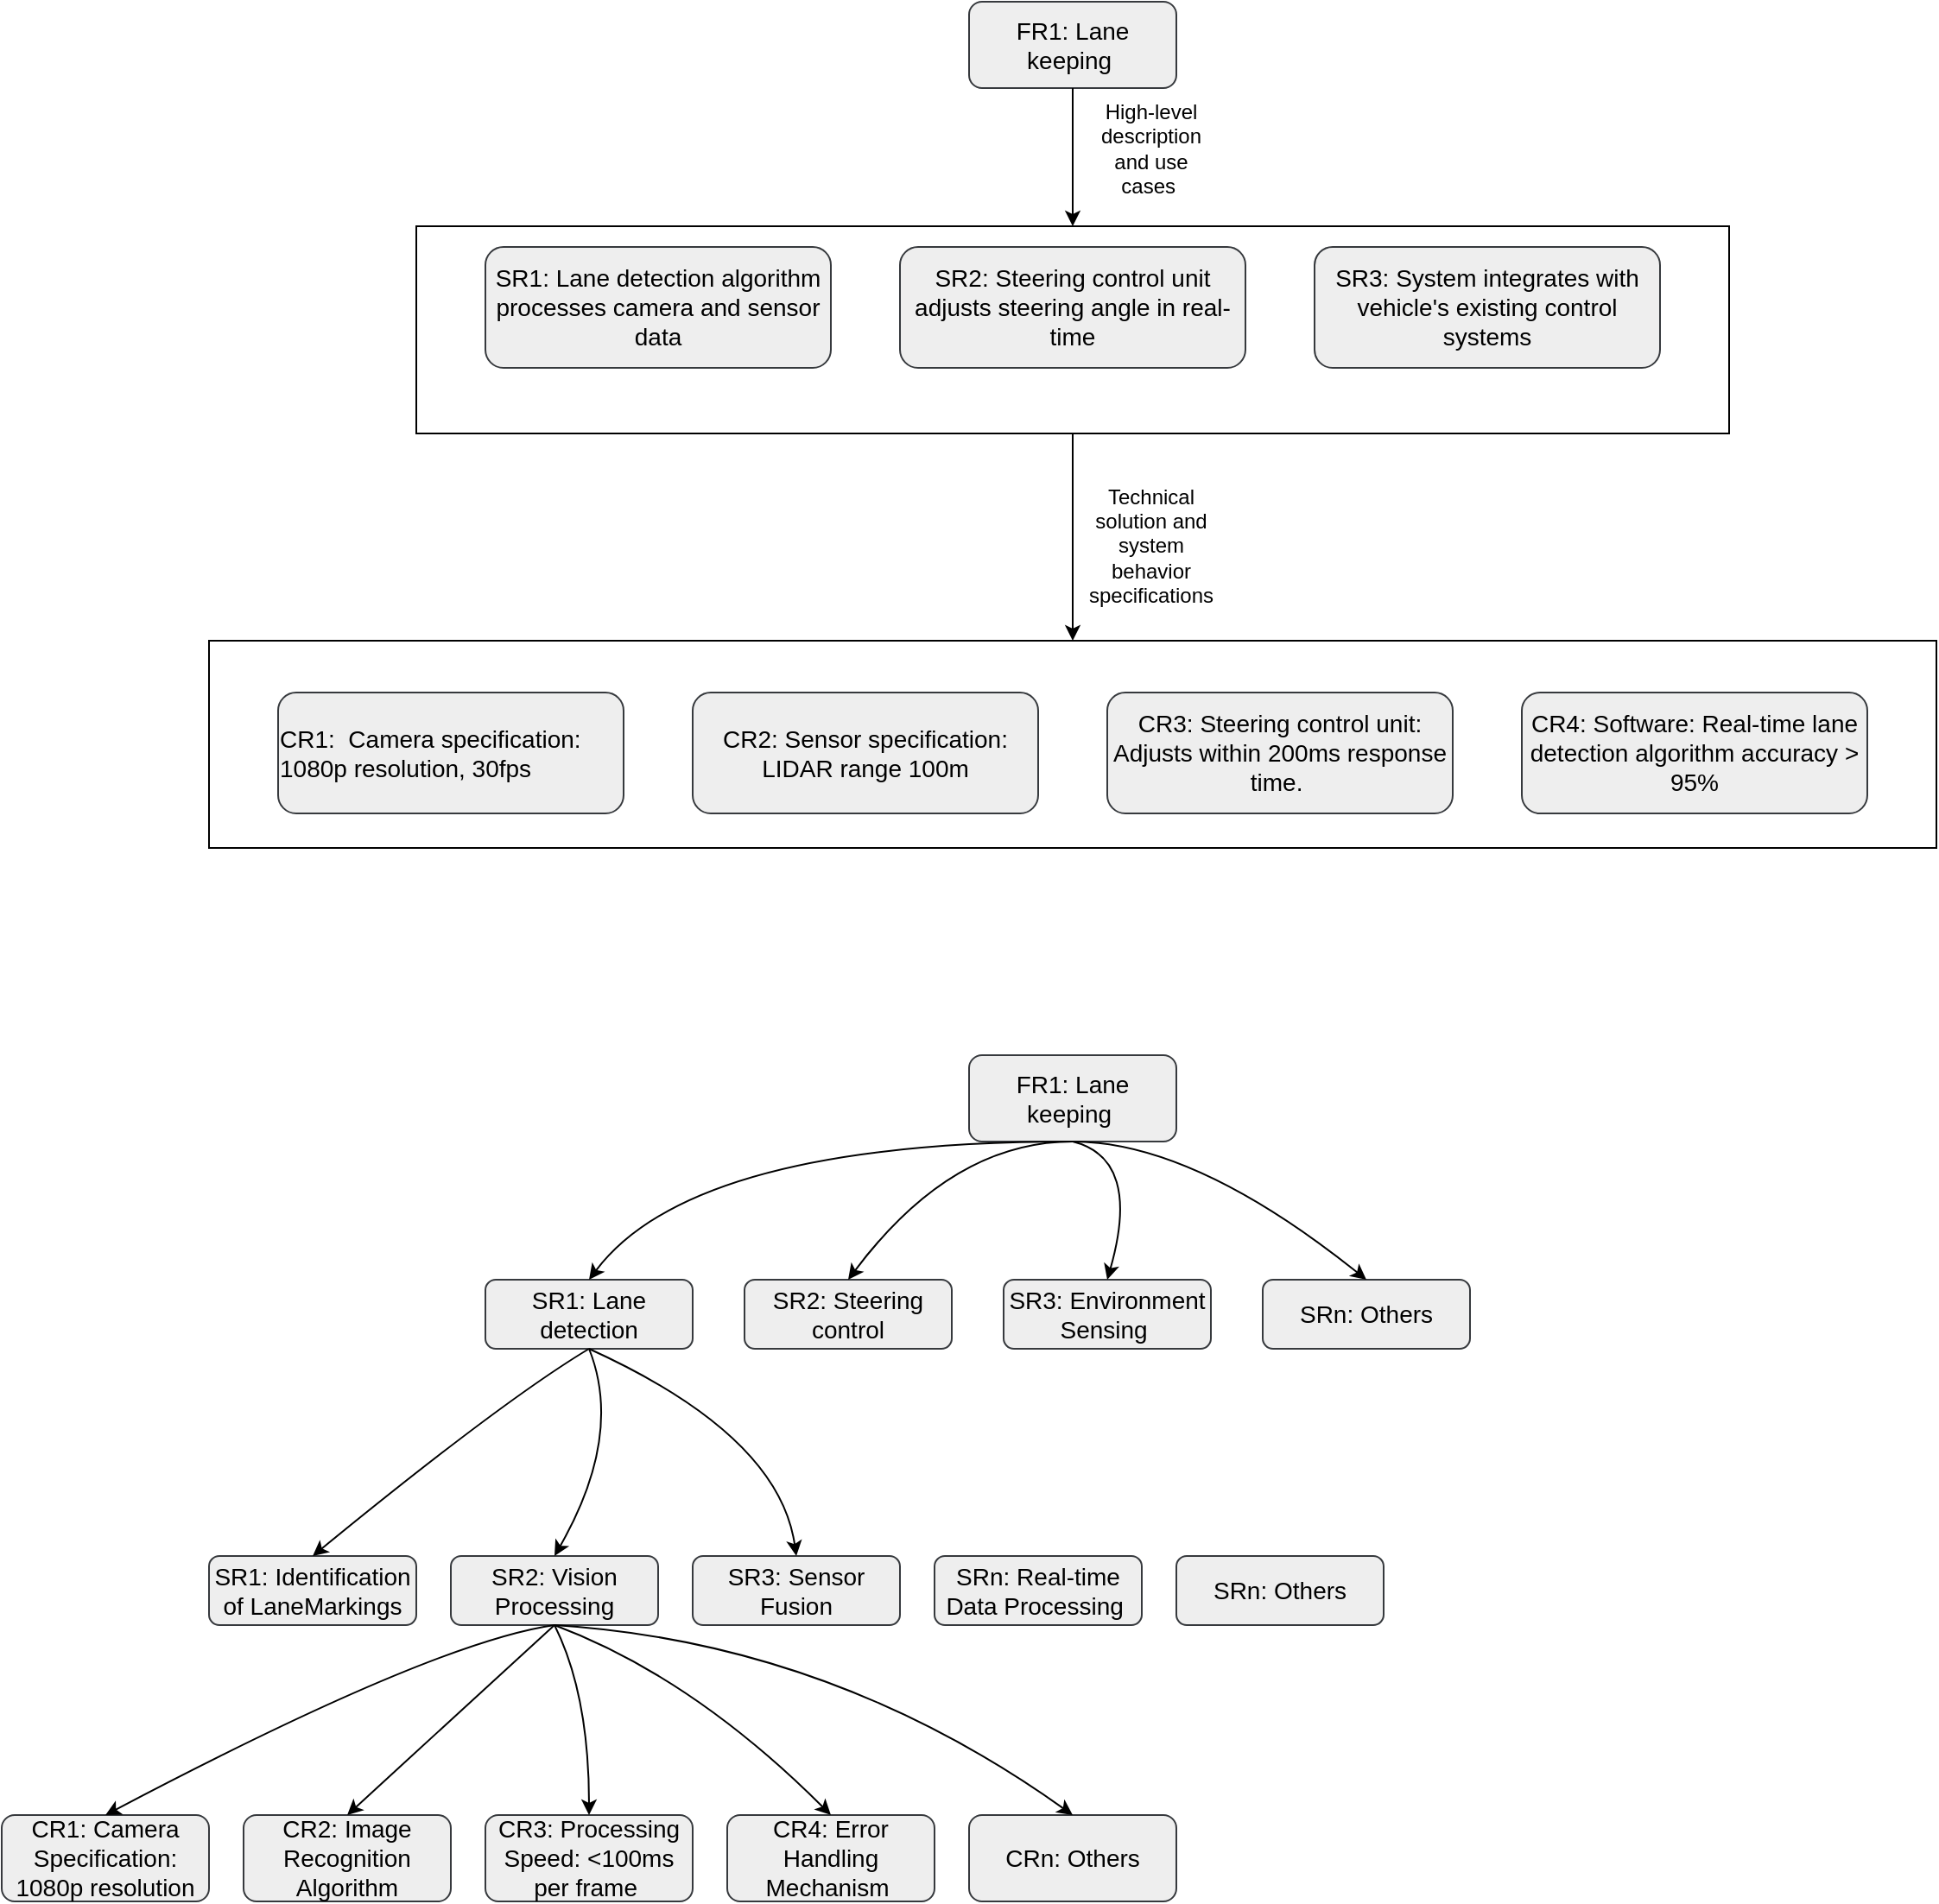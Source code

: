 <mxfile version="24.4.8" type="github" pages="2">
  <diagram name="Page-1" id="bfJ2R7E-ke-Gwd9Lfkkl">
    <mxGraphModel dx="1752" dy="1569" grid="1" gridSize="10" guides="1" tooltips="1" connect="1" arrows="1" fold="1" page="0" pageScale="1" pageWidth="827" pageHeight="1169" math="0" shadow="0">
      <root>
        <mxCell id="0" />
        <mxCell id="1" parent="0" />
        <mxCell id="bE0QqQJ0XxenEmShxyn3-3" value="&lt;font style=&quot;font-size: 14px;&quot; face=&quot;Helvetica&quot;&gt;FR1: Lane keeping&amp;nbsp;&lt;/font&gt;" style="rounded=1;whiteSpace=wrap;html=1;fillColor=#eeeeee;strokeColor=#36393d;" parent="1" vertex="1">
          <mxGeometry x="360" y="-650" width="120" height="50" as="geometry" />
        </mxCell>
        <mxCell id="bE0QqQJ0XxenEmShxyn3-4" value="&lt;font style=&quot;font-size: 14px;&quot; face=&quot;Helvetica&quot;&gt;SR2:&amp;nbsp;&lt;span style=&quot;text-align: start;&quot;&gt;Steering control unit adjusts steering angle in real-time&lt;/span&gt;&lt;/font&gt;" style="rounded=1;whiteSpace=wrap;html=1;fillColor=#eeeeee;strokeColor=#36393d;" parent="1" vertex="1">
          <mxGeometry x="320" y="-508" width="200" height="70" as="geometry" />
        </mxCell>
        <mxCell id="bE0QqQJ0XxenEmShxyn3-5" value="&lt;span style=&quot;text-align: start;&quot;&gt;&lt;font style=&quot;font-size: 14px;&quot; face=&quot;Helvetica&quot;&gt;SR3: System integrates with vehicle&#39;s existing control systems&lt;/font&gt;&lt;/span&gt;" style="rounded=1;whiteSpace=wrap;html=1;fillColor=#eeeeee;strokeColor=#36393d;" parent="1" vertex="1">
          <mxGeometry x="560" y="-508" width="200" height="70" as="geometry" />
        </mxCell>
        <mxCell id="bE0QqQJ0XxenEmShxyn3-6" value="&lt;font style=&quot;font-size: 14px;&quot; face=&quot;Helvetica&quot;&gt;SR1:&amp;nbsp;&lt;span style=&quot;text-align: start;&quot;&gt;Lane detection algorithm processes camera and sensor &amp;nbsp;data&amp;nbsp;&lt;/span&gt;&lt;/font&gt;" style="rounded=1;whiteSpace=wrap;html=1;fillColor=#eeeeee;strokeColor=#36393d;" parent="1" vertex="1">
          <mxGeometry x="80" y="-508" width="200" height="70" as="geometry" />
        </mxCell>
        <mxCell id="bE0QqQJ0XxenEmShxyn3-11" value="" style="curved=1;endArrow=classic;html=1;rounded=0;exitX=0.5;exitY=1;exitDx=0;exitDy=0;entryX=0.5;entryY=0;entryDx=0;entryDy=0;" parent="1" source="bE0QqQJ0XxenEmShxyn3-3" target="8BdYeJdRvbSlGnDibgxU-1" edge="1">
          <mxGeometry width="50" height="50" relative="1" as="geometry">
            <mxPoint x="390" y="-660" as="sourcePoint" />
            <mxPoint x="400" y="-590" as="targetPoint" />
            <Array as="points" />
          </mxGeometry>
        </mxCell>
        <mxCell id="8BdYeJdRvbSlGnDibgxU-12" value="" style="edgeStyle=orthogonalEdgeStyle;rounded=0;orthogonalLoop=1;jettySize=auto;html=1;" edge="1" parent="1" source="8BdYeJdRvbSlGnDibgxU-1" target="8BdYeJdRvbSlGnDibgxU-11">
          <mxGeometry relative="1" as="geometry" />
        </mxCell>
        <mxCell id="8BdYeJdRvbSlGnDibgxU-1" value="" style="rounded=0;whiteSpace=wrap;html=1;fillColor=none;" vertex="1" parent="1">
          <mxGeometry x="40" y="-520" width="760" height="120" as="geometry" />
        </mxCell>
        <mxCell id="8BdYeJdRvbSlGnDibgxU-4" value="&lt;span style=&quot;text-align: start; white-space: normal;&quot;&gt;&lt;font style=&quot;font-size: 12px;&quot;&gt;High-level description and use cases&amp;nbsp;&lt;/font&gt;&lt;/span&gt;" style="text;html=1;align=center;verticalAlign=middle;resizable=0;points=[];autosize=1;strokeColor=none;fillColor=none;" vertex="1" parent="1">
          <mxGeometry x="355" y="-580" width="220" height="30" as="geometry" />
        </mxCell>
        <mxCell id="8BdYeJdRvbSlGnDibgxU-8" value="&lt;font style=&quot;font-size: 14px;&quot; face=&quot;Helvetica&quot;&gt;&lt;font&gt;CR2:&amp;nbsp;&lt;/font&gt;&lt;span style=&quot;text-align: start;&quot;&gt;Sensor specification: LIDAR range 100m&lt;/span&gt;&lt;/font&gt;" style="rounded=1;whiteSpace=wrap;html=1;fillColor=#eeeeee;strokeColor=#36393d;" vertex="1" parent="1">
          <mxGeometry x="200" y="-250" width="200" height="70" as="geometry" />
        </mxCell>
        <mxCell id="8BdYeJdRvbSlGnDibgxU-9" value="&lt;font style=&quot;font-size: 14px;&quot; face=&quot;Helvetica&quot;&gt;&lt;span style=&quot;text-align: start;&quot;&gt;&lt;font&gt;CR3:&amp;nbsp;&lt;/font&gt;&lt;/span&gt;&lt;span style=&quot;text-align: start;&quot;&gt;Steering control unit: Adjusts within 200ms response time.&lt;/span&gt;&lt;span style=&quot;text-align: start;&quot;&gt;&lt;font&gt;&amp;nbsp;&lt;/font&gt;&lt;/span&gt;&lt;/font&gt;" style="rounded=1;whiteSpace=wrap;html=1;fillColor=#eeeeee;strokeColor=#36393d;" vertex="1" parent="1">
          <mxGeometry x="440" y="-250" width="200" height="70" as="geometry" />
        </mxCell>
        <mxCell id="8BdYeJdRvbSlGnDibgxU-10" value="&lt;div style=&quot;text-align: start;&quot;&gt;&lt;font style=&quot;font-size: 14px;&quot; face=&quot;Helvetica&quot;&gt;CR1: &amp;nbsp;Camera specification: 1080p resolution, 30fps&lt;/font&gt;&lt;/div&gt;" style="rounded=1;whiteSpace=wrap;html=1;fillColor=#eeeeee;strokeColor=#36393d;" vertex="1" parent="1">
          <mxGeometry x="-40" y="-250" width="200" height="70" as="geometry" />
        </mxCell>
        <mxCell id="8BdYeJdRvbSlGnDibgxU-11" value="" style="rounded=0;whiteSpace=wrap;html=1;fillColor=none;" vertex="1" parent="1">
          <mxGeometry x="-80" y="-280" width="1000" height="120" as="geometry" />
        </mxCell>
        <mxCell id="8BdYeJdRvbSlGnDibgxU-13" value="&lt;span style=&quot;text-align: start;&quot;&gt;&lt;font style=&quot;font-size: 14px;&quot; face=&quot;Helvetica&quot;&gt;CR4: Software: Real-time lane detection algorithm accuracy &amp;gt; 95%&lt;/font&gt;&lt;/span&gt;" style="rounded=1;whiteSpace=wrap;html=1;fillColor=#eeeeee;strokeColor=#36393d;" vertex="1" parent="1">
          <mxGeometry x="680" y="-250" width="200" height="70" as="geometry" />
        </mxCell>
        <mxCell id="8BdYeJdRvbSlGnDibgxU-14" value="&lt;span style=&quot;text-align: start; white-space: normal;&quot;&gt;&lt;font style=&quot;font-size: 12px;&quot; face=&quot;Helvetica&quot;&gt;Technical solution and system behavior specifications&lt;/font&gt;&lt;/span&gt;" style="text;html=1;align=center;verticalAlign=middle;resizable=0;points=[];autosize=1;strokeColor=none;fillColor=none;" vertex="1" parent="1">
          <mxGeometry x="310" y="-350" width="310" height="30" as="geometry" />
        </mxCell>
        <mxCell id="vDmQn4tInLejLzpt7jRN-1" value="&lt;font style=&quot;font-size: 14px;&quot; face=&quot;Helvetica&quot;&gt;FR1: Lane keeping&amp;nbsp;&lt;/font&gt;" style="rounded=1;whiteSpace=wrap;html=1;fillColor=#eeeeee;strokeColor=#36393d;" vertex="1" parent="1">
          <mxGeometry x="360" y="-40" width="120" height="50" as="geometry" />
        </mxCell>
        <mxCell id="vDmQn4tInLejLzpt7jRN-2" value="&lt;font style=&quot;font-size: 14px;&quot; face=&quot;Helvetica&quot;&gt;SR2:&amp;nbsp;&lt;span style=&quot;text-align: start;&quot;&gt;Steering control&lt;/span&gt;&lt;/font&gt;" style="rounded=1;whiteSpace=wrap;html=1;fillColor=#eeeeee;strokeColor=#36393d;" vertex="1" parent="1">
          <mxGeometry x="230" y="90" width="120" height="40" as="geometry" />
        </mxCell>
        <mxCell id="vDmQn4tInLejLzpt7jRN-3" value="&lt;font style=&quot;font-size: 14px;&quot; face=&quot;Helvetica&quot;&gt;&lt;span style=&quot;text-align: start;&quot;&gt;SR3:&amp;nbsp;&lt;/span&gt;&lt;span style=&quot;text-align: start;&quot;&gt;Environment Sensing&lt;/span&gt;&lt;span style=&quot;text-align: start;&quot;&gt;&amp;nbsp;&lt;/span&gt;&lt;/font&gt;" style="rounded=1;whiteSpace=wrap;html=1;fillColor=#eeeeee;strokeColor=#36393d;" vertex="1" parent="1">
          <mxGeometry x="380" y="90" width="120" height="40" as="geometry" />
        </mxCell>
        <mxCell id="vDmQn4tInLejLzpt7jRN-4" value="&lt;font style=&quot;font-size: 14px;&quot; face=&quot;Helvetica&quot;&gt;SR1:&amp;nbsp;&lt;span style=&quot;text-align: start;&quot;&gt;Lane detection&lt;/span&gt;&lt;/font&gt;" style="rounded=1;whiteSpace=wrap;html=1;fillColor=#eeeeee;strokeColor=#36393d;" vertex="1" parent="1">
          <mxGeometry x="80" y="90" width="120" height="40" as="geometry" />
        </mxCell>
        <mxCell id="vDmQn4tInLejLzpt7jRN-5" value="" style="curved=1;endArrow=classic;html=1;rounded=0;entryX=0.5;entryY=0;entryDx=0;entryDy=0;exitX=0.5;exitY=1;exitDx=0;exitDy=0;" edge="1" parent="1" target="vDmQn4tInLejLzpt7jRN-4" source="vDmQn4tInLejLzpt7jRN-1">
          <mxGeometry width="50" height="50" relative="1" as="geometry">
            <mxPoint x="430" as="sourcePoint" />
            <mxPoint x="210" y="10" as="targetPoint" />
            <Array as="points">
              <mxPoint x="200" y="10" />
            </Array>
          </mxGeometry>
        </mxCell>
        <mxCell id="vDmQn4tInLejLzpt7jRN-6" value="" style="curved=1;endArrow=classic;html=1;rounded=0;exitX=0.5;exitY=1;exitDx=0;exitDy=0;entryX=0.5;entryY=0;entryDx=0;entryDy=0;" edge="1" parent="1" source="vDmQn4tInLejLzpt7jRN-1" target="vDmQn4tInLejLzpt7jRN-3">
          <mxGeometry width="50" height="50" relative="1" as="geometry">
            <mxPoint x="560" y="10" as="sourcePoint" />
            <mxPoint x="510" y="60" as="targetPoint" />
            <Array as="points">
              <mxPoint x="460" y="20" />
            </Array>
          </mxGeometry>
        </mxCell>
        <mxCell id="vDmQn4tInLejLzpt7jRN-7" value="" style="curved=1;endArrow=classic;html=1;rounded=0;exitX=0.5;exitY=1;exitDx=0;exitDy=0;entryX=0.5;entryY=0;entryDx=0;entryDy=0;" edge="1" parent="1" source="vDmQn4tInLejLzpt7jRN-1" target="vDmQn4tInLejLzpt7jRN-2">
          <mxGeometry width="50" height="50" relative="1" as="geometry">
            <mxPoint x="350" y="-20" as="sourcePoint" />
            <mxPoint x="360" y="50" as="targetPoint" />
            <Array as="points">
              <mxPoint x="350" y="10" />
            </Array>
          </mxGeometry>
        </mxCell>
        <mxCell id="vDmQn4tInLejLzpt7jRN-8" value="&lt;font style=&quot;font-size: 14px;&quot; face=&quot;Helvetica&quot;&gt;SR1: Identification of LaneMarkings&lt;/font&gt;" style="rounded=1;whiteSpace=wrap;html=1;fillColor=#eeeeee;strokeColor=#36393d;" vertex="1" parent="1">
          <mxGeometry x="-80" y="250" width="120" height="40" as="geometry" />
        </mxCell>
        <mxCell id="vDmQn4tInLejLzpt7jRN-9" value="&lt;font style=&quot;font-size: 14px;&quot;&gt;SR2: Vision Processing&lt;/font&gt;" style="rounded=1;whiteSpace=wrap;html=1;fillColor=#eeeeee;strokeColor=#36393d;" vertex="1" parent="1">
          <mxGeometry x="60" y="250" width="120" height="40" as="geometry" />
        </mxCell>
        <mxCell id="vDmQn4tInLejLzpt7jRN-10" value="&lt;font style=&quot;font-size: 14px;&quot; face=&quot;Helvetica&quot;&gt;SR3:&amp;nbsp;&lt;span style=&quot;text-align: start;&quot;&gt;Sensor Fusion&lt;/span&gt;&lt;/font&gt;" style="rounded=1;whiteSpace=wrap;html=1;fillColor=#eeeeee;strokeColor=#36393d;" vertex="1" parent="1">
          <mxGeometry x="200" y="250" width="120" height="40" as="geometry" />
        </mxCell>
        <mxCell id="vDmQn4tInLejLzpt7jRN-11" value="" style="curved=1;endArrow=classic;html=1;rounded=0;exitX=0.5;exitY=1;exitDx=0;exitDy=0;entryX=0.5;entryY=0;entryDx=0;entryDy=0;" edge="1" parent="1" source="vDmQn4tInLejLzpt7jRN-4" target="vDmQn4tInLejLzpt7jRN-8">
          <mxGeometry width="50" height="50" relative="1" as="geometry">
            <mxPoint x="220" y="65" as="sourcePoint" />
            <mxPoint x="150" y="130" as="targetPoint" />
            <Array as="points">
              <mxPoint x="90" y="160" />
            </Array>
          </mxGeometry>
        </mxCell>
        <mxCell id="vDmQn4tInLejLzpt7jRN-12" value="" style="curved=1;endArrow=classic;html=1;rounded=0;entryX=0.5;entryY=0;entryDx=0;entryDy=0;exitX=0.5;exitY=1;exitDx=0;exitDy=0;" edge="1" parent="1" source="vDmQn4tInLejLzpt7jRN-4" target="vDmQn4tInLejLzpt7jRN-9">
          <mxGeometry width="50" height="50" relative="1" as="geometry">
            <mxPoint x="220" y="110" as="sourcePoint" />
            <mxPoint x="230" y="140" as="targetPoint" />
            <Array as="points">
              <mxPoint x="160" y="180" />
            </Array>
          </mxGeometry>
        </mxCell>
        <mxCell id="vDmQn4tInLejLzpt7jRN-13" value="" style="curved=1;endArrow=classic;html=1;rounded=0;exitX=0.5;exitY=1;exitDx=0;exitDy=0;entryX=0.5;entryY=0;entryDx=0;entryDy=0;" edge="1" parent="1" source="vDmQn4tInLejLzpt7jRN-4" target="vDmQn4tInLejLzpt7jRN-10">
          <mxGeometry width="50" height="50" relative="1" as="geometry">
            <mxPoint x="280" y="65" as="sourcePoint" />
            <mxPoint x="400" y="130" as="targetPoint" />
            <Array as="points">
              <mxPoint x="250" y="180" />
            </Array>
          </mxGeometry>
        </mxCell>
        <mxCell id="vDmQn4tInLejLzpt7jRN-14" value="&lt;font style=&quot;font-size: 14px;&quot; face=&quot;Helvetica&quot;&gt;&lt;span style=&quot;text-align: start;&quot;&gt;SRn: Others&lt;/span&gt;&lt;/font&gt;" style="rounded=1;whiteSpace=wrap;html=1;fillColor=#eeeeee;strokeColor=#36393d;" vertex="1" parent="1">
          <mxGeometry x="530" y="90" width="120" height="40" as="geometry" />
        </mxCell>
        <mxCell id="vDmQn4tInLejLzpt7jRN-16" value="" style="curved=1;endArrow=classic;html=1;rounded=0;exitX=0.5;exitY=1;exitDx=0;exitDy=0;entryX=0.5;entryY=0;entryDx=0;entryDy=0;" edge="1" parent="1" source="vDmQn4tInLejLzpt7jRN-1" target="vDmQn4tInLejLzpt7jRN-14">
          <mxGeometry width="50" height="50" relative="1" as="geometry">
            <mxPoint x="370" y="-20" as="sourcePoint" />
            <mxPoint x="470" y="100" as="targetPoint" />
            <Array as="points">
              <mxPoint x="490" y="10" />
            </Array>
          </mxGeometry>
        </mxCell>
        <mxCell id="vDmQn4tInLejLzpt7jRN-20" value="&lt;font style=&quot;font-size: 14px;&quot;&gt;SRn:&amp;nbsp;&lt;span style=&quot;text-align: start;&quot;&gt;Real-time Data Processing&amp;nbsp;&lt;/span&gt;&lt;/font&gt;" style="rounded=1;whiteSpace=wrap;html=1;fillColor=#eeeeee;strokeColor=#36393d;" vertex="1" parent="1">
          <mxGeometry x="340" y="250" width="120" height="40" as="geometry" />
        </mxCell>
        <mxCell id="vDmQn4tInLejLzpt7jRN-22" value="&lt;font style=&quot;font-size: 14px;&quot; face=&quot;Helvetica&quot;&gt;SRn: Others&lt;/font&gt;" style="rounded=1;whiteSpace=wrap;html=1;fillColor=#eeeeee;strokeColor=#36393d;" vertex="1" parent="1">
          <mxGeometry x="480" y="250" width="120" height="40" as="geometry" />
        </mxCell>
        <mxCell id="vDmQn4tInLejLzpt7jRN-23" value="&lt;font style=&quot;font-size: 14px;&quot;&gt;CR1:&amp;nbsp;&lt;span style=&quot;text-align: start;&quot;&gt;Camera Specification: 1080p resolution&lt;/span&gt;&lt;/font&gt;" style="rounded=1;whiteSpace=wrap;html=1;fillColor=#eeeeee;strokeColor=#36393d;" vertex="1" parent="1">
          <mxGeometry x="-200" y="400" width="120" height="50" as="geometry" />
        </mxCell>
        <mxCell id="vDmQn4tInLejLzpt7jRN-24" value="&lt;font style=&quot;font-size: 14px;&quot;&gt;&lt;font&gt;CR2:&amp;nbsp;&lt;/font&gt;&lt;span style=&quot;text-align: start;&quot;&gt;Image Recognition Algorithm&lt;/span&gt;&lt;/font&gt;" style="rounded=1;whiteSpace=wrap;html=1;fillColor=#eeeeee;strokeColor=#36393d;" vertex="1" parent="1">
          <mxGeometry x="-60" y="400" width="120" height="50" as="geometry" />
        </mxCell>
        <mxCell id="vDmQn4tInLejLzpt7jRN-25" value="&lt;font style=&quot;font-size: 14px;&quot; face=&quot;Helvetica&quot;&gt;&lt;font&gt;CR3:&amp;nbsp;&lt;/font&gt;&lt;span style=&quot;text-align: start;&quot;&gt;Processing Speed: &amp;lt;100ms per frame&amp;nbsp;&lt;/span&gt;&lt;/font&gt;" style="rounded=1;whiteSpace=wrap;html=1;fillColor=#eeeeee;strokeColor=#36393d;" vertex="1" parent="1">
          <mxGeometry x="80" y="400" width="120" height="50" as="geometry" />
        </mxCell>
        <mxCell id="vDmQn4tInLejLzpt7jRN-26" value="&lt;font style=&quot;font-size: 14px;&quot; face=&quot;Helvetica&quot;&gt;CR4:&amp;nbsp;&lt;span style=&quot;text-align: start;&quot;&gt;Error Handling Mechanism&lt;/span&gt;&lt;span style=&quot;text-align: start;&quot;&gt;&amp;nbsp;&lt;/span&gt;&lt;/font&gt;" style="rounded=1;whiteSpace=wrap;html=1;fillColor=#eeeeee;strokeColor=#36393d;" vertex="1" parent="1">
          <mxGeometry x="220" y="400" width="120" height="50" as="geometry" />
        </mxCell>
        <mxCell id="vDmQn4tInLejLzpt7jRN-27" value="&lt;font style=&quot;font-size: 14px;&quot; face=&quot;Helvetica&quot;&gt;CRn: Others&lt;/font&gt;" style="rounded=1;whiteSpace=wrap;html=1;fillColor=#eeeeee;strokeColor=#36393d;" vertex="1" parent="1">
          <mxGeometry x="360" y="400" width="120" height="50" as="geometry" />
        </mxCell>
        <mxCell id="vDmQn4tInLejLzpt7jRN-28" value="" style="curved=1;endArrow=classic;html=1;rounded=0;entryX=0.5;entryY=0;entryDx=0;entryDy=0;exitX=0.5;exitY=1;exitDx=0;exitDy=0;" edge="1" parent="1" source="vDmQn4tInLejLzpt7jRN-9" target="vDmQn4tInLejLzpt7jRN-23">
          <mxGeometry width="50" height="50" relative="1" as="geometry">
            <mxPoint y="220" as="sourcePoint" />
            <mxPoint x="-20" y="340" as="targetPoint" />
            <Array as="points">
              <mxPoint x="50" y="300" />
            </Array>
          </mxGeometry>
        </mxCell>
        <mxCell id="vDmQn4tInLejLzpt7jRN-29" value="" style="curved=1;endArrow=classic;html=1;rounded=0;entryX=0.5;entryY=0;entryDx=0;entryDy=0;exitX=0.5;exitY=1;exitDx=0;exitDy=0;" edge="1" parent="1" source="vDmQn4tInLejLzpt7jRN-9" target="vDmQn4tInLejLzpt7jRN-24">
          <mxGeometry width="50" height="50" relative="1" as="geometry">
            <mxPoint x="100" y="300" as="sourcePoint" />
            <mxPoint x="-10" y="350" as="targetPoint" />
            <Array as="points" />
          </mxGeometry>
        </mxCell>
        <mxCell id="vDmQn4tInLejLzpt7jRN-30" value="" style="curved=1;endArrow=classic;html=1;rounded=0;entryX=0.5;entryY=0;entryDx=0;entryDy=0;exitX=0.5;exitY=1;exitDx=0;exitDy=0;" edge="1" parent="1" source="vDmQn4tInLejLzpt7jRN-9" target="vDmQn4tInLejLzpt7jRN-25">
          <mxGeometry width="50" height="50" relative="1" as="geometry">
            <mxPoint x="130" y="300" as="sourcePoint" />
            <mxPoint x="130" y="390" as="targetPoint" />
            <Array as="points">
              <mxPoint x="140" y="330" />
            </Array>
          </mxGeometry>
        </mxCell>
        <mxCell id="vDmQn4tInLejLzpt7jRN-31" value="" style="curved=1;endArrow=classic;html=1;rounded=0;entryX=0.5;entryY=0;entryDx=0;entryDy=0;exitX=0.5;exitY=1;exitDx=0;exitDy=0;" edge="1" parent="1" source="vDmQn4tInLejLzpt7jRN-9" target="vDmQn4tInLejLzpt7jRN-26">
          <mxGeometry width="50" height="50" relative="1" as="geometry">
            <mxPoint x="140" y="310" as="sourcePoint" />
            <mxPoint x="140" y="400" as="targetPoint" />
            <Array as="points">
              <mxPoint x="200" y="320" />
            </Array>
          </mxGeometry>
        </mxCell>
        <mxCell id="vDmQn4tInLejLzpt7jRN-32" value="" style="curved=1;endArrow=classic;html=1;rounded=0;entryX=0.5;entryY=0;entryDx=0;entryDy=0;exitX=0.5;exitY=1;exitDx=0;exitDy=0;" edge="1" parent="1" source="vDmQn4tInLejLzpt7jRN-9" target="vDmQn4tInLejLzpt7jRN-27">
          <mxGeometry width="50" height="50" relative="1" as="geometry">
            <mxPoint x="130" y="300" as="sourcePoint" />
            <mxPoint x="410" y="390" as="targetPoint" />
            <Array as="points">
              <mxPoint x="280" y="300" />
            </Array>
          </mxGeometry>
        </mxCell>
      </root>
    </mxGraphModel>
  </diagram>
  <diagram id="lYm8UJWS0IOG8i673N8x" name="Page-2">
    <mxGraphModel dx="1352" dy="769" grid="1" gridSize="10" guides="1" tooltips="1" connect="1" arrows="1" fold="1" page="1" pageScale="1" pageWidth="827" pageHeight="1169" math="0" shadow="0">
      <root>
        <mxCell id="0" />
        <mxCell id="1" parent="0" />
        <mxCell id="SnwY5PzrdajKR6JCjnXf-1" value="FR1: Lane keeping&amp;nbsp;" style="rounded=1;whiteSpace=wrap;html=1;fillColor=#eeeeee;strokeColor=#36393d;" vertex="1" parent="1">
          <mxGeometry x="400" y="220" width="120" height="50" as="geometry" />
        </mxCell>
        <mxCell id="SnwY5PzrdajKR6JCjnXf-2" value="SR2:&amp;nbsp;&lt;span style=&quot;font-family: -webkit-standard; font-size: medium; text-align: start;&quot;&gt;Steering control unit adjusts steering angle in real-time.&lt;/span&gt;" style="rounded=1;whiteSpace=wrap;html=1;fillColor=#eeeeee;strokeColor=#36393d;" vertex="1" parent="1">
          <mxGeometry x="400" y="370" width="260" height="70" as="geometry" />
        </mxCell>
        <mxCell id="SnwY5PzrdajKR6JCjnXf-3" value="&lt;span style=&quot;font-family: -webkit-standard; font-size: medium; text-align: start;&quot;&gt;SR3: System integrates with vehicle&#39;s existing control systems.&amp;nbsp;&lt;/span&gt;" style="rounded=1;whiteSpace=wrap;html=1;fillColor=#eeeeee;strokeColor=#36393d;" vertex="1" parent="1">
          <mxGeometry x="700" y="370" width="220" height="70" as="geometry" />
        </mxCell>
        <mxCell id="SnwY5PzrdajKR6JCjnXf-4" value="SR1:&amp;nbsp;&lt;span style=&quot;font-family: -webkit-standard; font-size: medium; text-align: start;&quot;&gt;Lane detection algorithm processes camera and sensor &amp;nbsp;data.&amp;nbsp;&lt;/span&gt;" style="rounded=1;whiteSpace=wrap;html=1;fillColor=#eeeeee;strokeColor=#36393d;" vertex="1" parent="1">
          <mxGeometry x="140" y="370" width="220" height="70" as="geometry" />
        </mxCell>
        <mxCell id="SnwY5PzrdajKR6JCjnXf-5" value="" style="curved=1;endArrow=classic;html=1;rounded=0;entryX=0.5;entryY=0;entryDx=0;entryDy=0;" edge="1" parent="1" target="SnwY5PzrdajKR6JCjnXf-4">
          <mxGeometry width="50" height="50" relative="1" as="geometry">
            <mxPoint x="460" y="270" as="sourcePoint" />
            <mxPoint x="310" y="310" as="targetPoint" />
            <Array as="points">
              <mxPoint x="300" y="310" />
            </Array>
          </mxGeometry>
        </mxCell>
        <mxCell id="SnwY5PzrdajKR6JCjnXf-6" value="" style="curved=1;endArrow=classic;html=1;rounded=0;exitX=0.5;exitY=1;exitDx=0;exitDy=0;entryX=0.5;entryY=0;entryDx=0;entryDy=0;" edge="1" parent="1" source="SnwY5PzrdajKR6JCjnXf-1" target="SnwY5PzrdajKR6JCjnXf-3">
          <mxGeometry width="50" height="50" relative="1" as="geometry">
            <mxPoint x="660" y="310" as="sourcePoint" />
            <mxPoint x="610" y="360" as="targetPoint" />
            <Array as="points">
              <mxPoint x="650" y="280" />
            </Array>
          </mxGeometry>
        </mxCell>
        <mxCell id="SnwY5PzrdajKR6JCjnXf-7" value="" style="curved=1;endArrow=classic;html=1;rounded=0;exitX=0.5;exitY=1;exitDx=0;exitDy=0;entryX=0.5;entryY=0;entryDx=0;entryDy=0;" edge="1" parent="1" source="SnwY5PzrdajKR6JCjnXf-1" target="SnwY5PzrdajKR6JCjnXf-2">
          <mxGeometry width="50" height="50" relative="1" as="geometry">
            <mxPoint x="450" y="280" as="sourcePoint" />
            <mxPoint x="460" y="350" as="targetPoint" />
            <Array as="points">
              <mxPoint x="510" y="310" />
            </Array>
          </mxGeometry>
        </mxCell>
        <mxCell id="SnwY5PzrdajKR6JCjnXf-8" value="SD1: Identification of LaneMarkings" style="rounded=1;whiteSpace=wrap;html=1;fillColor=#eeeeee;strokeColor=#36393d;" vertex="1" parent="1">
          <mxGeometry x="20" y="550" width="120" height="40" as="geometry" />
        </mxCell>
        <mxCell id="SnwY5PzrdajKR6JCjnXf-9" value="SD2: Vision Processing" style="rounded=1;whiteSpace=wrap;html=1;fillColor=#eeeeee;strokeColor=#36393d;" vertex="1" parent="1">
          <mxGeometry x="160" y="550" width="120" height="40" as="geometry" />
        </mxCell>
        <mxCell id="SnwY5PzrdajKR6JCjnXf-10" value="SDn: Others" style="rounded=1;whiteSpace=wrap;html=1;fillColor=#eeeeee;strokeColor=#36393d;" vertex="1" parent="1">
          <mxGeometry x="310" y="550" width="120" height="40" as="geometry" />
        </mxCell>
        <mxCell id="SnwY5PzrdajKR6JCjnXf-11" value="" style="curved=1;endArrow=classic;html=1;rounded=0;exitX=0.5;exitY=1;exitDx=0;exitDy=0;entryX=0.5;entryY=0;entryDx=0;entryDy=0;" edge="1" parent="1" source="SnwY5PzrdajKR6JCjnXf-4" target="SnwY5PzrdajKR6JCjnXf-8">
          <mxGeometry width="50" height="50" relative="1" as="geometry">
            <mxPoint x="320" y="365" as="sourcePoint" />
            <mxPoint x="250" y="430" as="targetPoint" />
            <Array as="points">
              <mxPoint x="190" y="460" />
            </Array>
          </mxGeometry>
        </mxCell>
        <mxCell id="SnwY5PzrdajKR6JCjnXf-12" value="" style="curved=1;endArrow=classic;html=1;rounded=0;entryX=0.5;entryY=0;entryDx=0;entryDy=0;exitX=0.5;exitY=1;exitDx=0;exitDy=0;" edge="1" parent="1" source="SnwY5PzrdajKR6JCjnXf-4" target="SnwY5PzrdajKR6JCjnXf-9">
          <mxGeometry width="50" height="50" relative="1" as="geometry">
            <mxPoint x="320" y="410" as="sourcePoint" />
            <mxPoint x="330" y="440" as="targetPoint" />
            <Array as="points">
              <mxPoint x="260" y="480" />
            </Array>
          </mxGeometry>
        </mxCell>
        <mxCell id="SnwY5PzrdajKR6JCjnXf-13" value="" style="curved=1;endArrow=classic;html=1;rounded=0;exitX=0.5;exitY=1;exitDx=0;exitDy=0;entryX=0.5;entryY=0;entryDx=0;entryDy=0;" edge="1" parent="1" source="SnwY5PzrdajKR6JCjnXf-4" target="SnwY5PzrdajKR6JCjnXf-10">
          <mxGeometry width="50" height="50" relative="1" as="geometry">
            <mxPoint x="380" y="365" as="sourcePoint" />
            <mxPoint x="500" y="430" as="targetPoint" />
            <Array as="points">
              <mxPoint x="350" y="480" />
            </Array>
          </mxGeometry>
        </mxCell>
      </root>
    </mxGraphModel>
  </diagram>
</mxfile>
